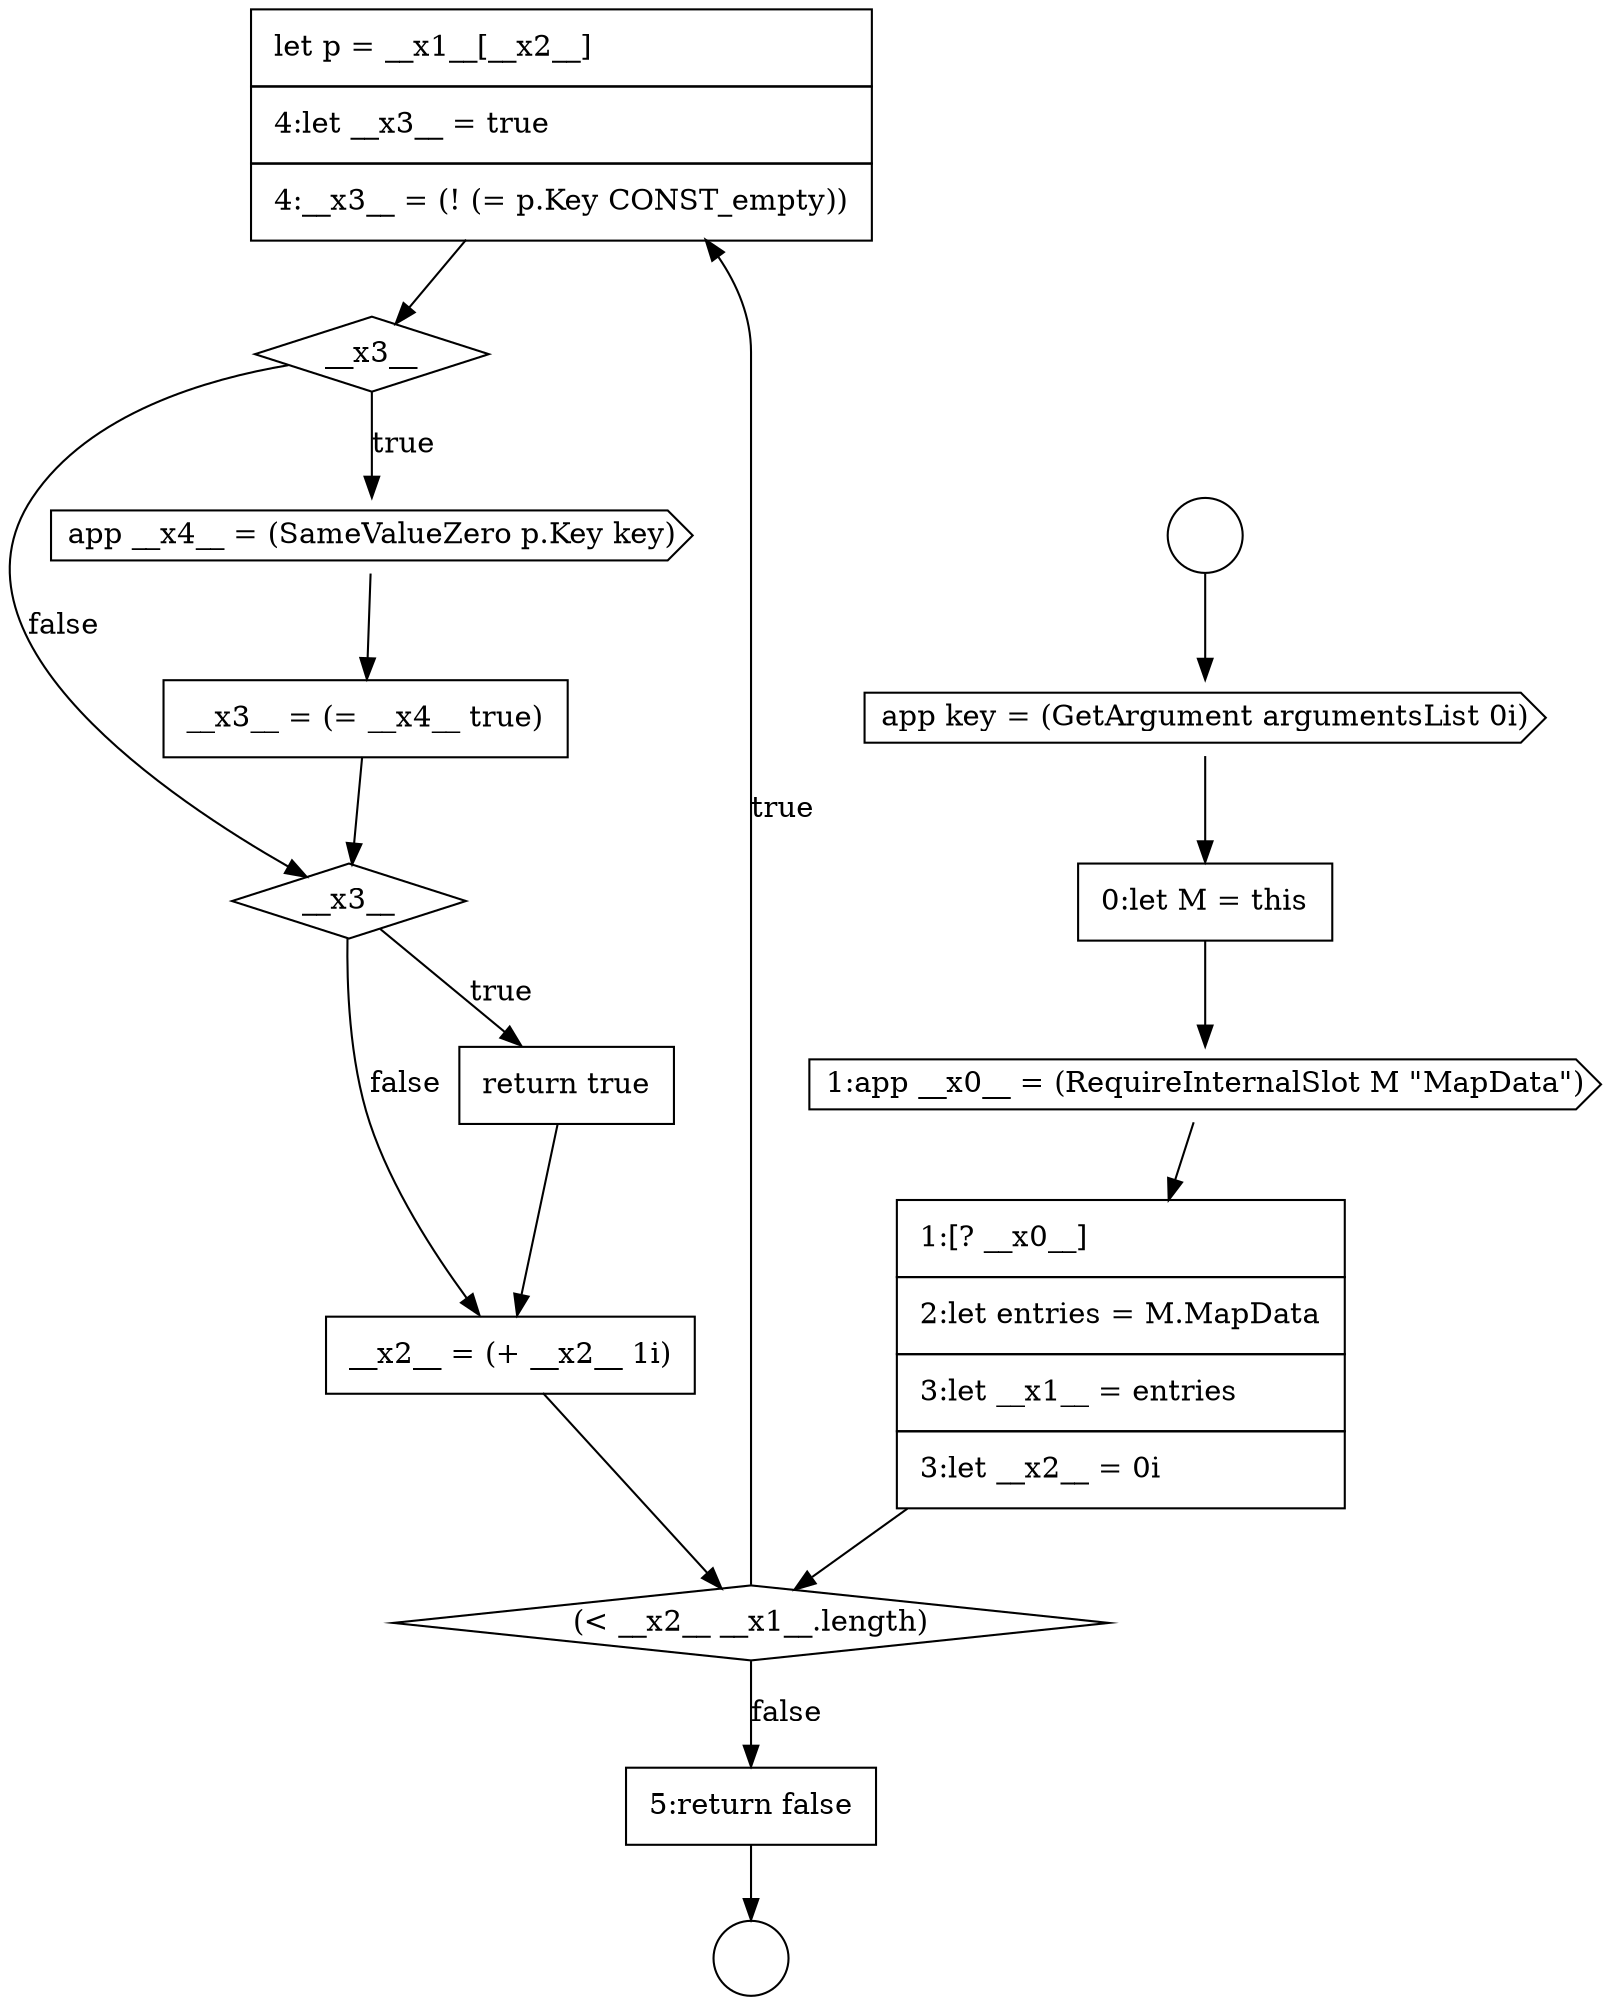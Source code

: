 digraph {
  node16544 [shape=none, margin=0, label=<<font color="black">
    <table border="0" cellborder="1" cellspacing="0" cellpadding="10">
      <tr><td align="left">let p = __x1__[__x2__]</td></tr>
      <tr><td align="left">4:let __x3__ = true</td></tr>
      <tr><td align="left">4:__x3__ = (! (= p.Key CONST_empty))</td></tr>
    </table>
  </font>> color="black" fillcolor="white" style=filled]
  node16542 [shape=none, margin=0, label=<<font color="black">
    <table border="0" cellborder="1" cellspacing="0" cellpadding="10">
      <tr><td align="left">1:[? __x0__]</td></tr>
      <tr><td align="left">2:let entries = M.MapData</td></tr>
      <tr><td align="left">3:let __x1__ = entries</td></tr>
      <tr><td align="left">3:let __x2__ = 0i</td></tr>
    </table>
  </font>> color="black" fillcolor="white" style=filled]
  node16538 [shape=circle label=" " color="black" fillcolor="white" style=filled]
  node16547 [shape=none, margin=0, label=<<font color="black">
    <table border="0" cellborder="1" cellspacing="0" cellpadding="10">
      <tr><td align="left">__x3__ = (= __x4__ true)</td></tr>
    </table>
  </font>> color="black" fillcolor="white" style=filled]
  node16550 [shape=none, margin=0, label=<<font color="black">
    <table border="0" cellborder="1" cellspacing="0" cellpadding="10">
      <tr><td align="left">__x2__ = (+ __x2__ 1i)</td></tr>
    </table>
  </font>> color="black" fillcolor="white" style=filled]
  node16539 [shape=cds, label=<<font color="black">app key = (GetArgument argumentsList 0i)</font>> color="black" fillcolor="white" style=filled]
  node16540 [shape=none, margin=0, label=<<font color="black">
    <table border="0" cellborder="1" cellspacing="0" cellpadding="10">
      <tr><td align="left">0:let M = this</td></tr>
    </table>
  </font>> color="black" fillcolor="white" style=filled]
  node16545 [shape=diamond, label=<<font color="black">__x3__</font>> color="black" fillcolor="white" style=filled]
  node16541 [shape=cds, label=<<font color="black">1:app __x0__ = (RequireInternalSlot M &quot;MapData&quot;)</font>> color="black" fillcolor="white" style=filled]
  node16551 [shape=none, margin=0, label=<<font color="black">
    <table border="0" cellborder="1" cellspacing="0" cellpadding="10">
      <tr><td align="left">5:return false</td></tr>
    </table>
  </font>> color="black" fillcolor="white" style=filled]
  node16548 [shape=diamond, label=<<font color="black">__x3__</font>> color="black" fillcolor="white" style=filled]
  node16537 [shape=circle label=" " color="black" fillcolor="white" style=filled]
  node16546 [shape=cds, label=<<font color="black">app __x4__ = (SameValueZero p.Key key)</font>> color="black" fillcolor="white" style=filled]
  node16549 [shape=none, margin=0, label=<<font color="black">
    <table border="0" cellborder="1" cellspacing="0" cellpadding="10">
      <tr><td align="left">return true</td></tr>
    </table>
  </font>> color="black" fillcolor="white" style=filled]
  node16543 [shape=diamond, label=<<font color="black">(&lt; __x2__ __x1__.length)</font>> color="black" fillcolor="white" style=filled]
  node16547 -> node16548 [ color="black"]
  node16545 -> node16546 [label=<<font color="black">true</font>> color="black"]
  node16545 -> node16548 [label=<<font color="black">false</font>> color="black"]
  node16541 -> node16542 [ color="black"]
  node16551 -> node16538 [ color="black"]
  node16546 -> node16547 [ color="black"]
  node16539 -> node16540 [ color="black"]
  node16543 -> node16544 [label=<<font color="black">true</font>> color="black"]
  node16543 -> node16551 [label=<<font color="black">false</font>> color="black"]
  node16549 -> node16550 [ color="black"]
  node16542 -> node16543 [ color="black"]
  node16550 -> node16543 [ color="black"]
  node16544 -> node16545 [ color="black"]
  node16540 -> node16541 [ color="black"]
  node16537 -> node16539 [ color="black"]
  node16548 -> node16549 [label=<<font color="black">true</font>> color="black"]
  node16548 -> node16550 [label=<<font color="black">false</font>> color="black"]
}
